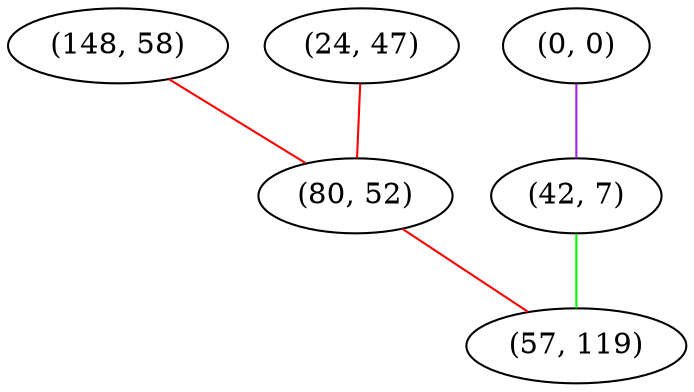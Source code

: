 graph "" {
"(148, 58)";
"(0, 0)";
"(42, 7)";
"(24, 47)";
"(80, 52)";
"(57, 119)";
"(148, 58)" -- "(80, 52)"  [color=red, key=0, weight=1];
"(0, 0)" -- "(42, 7)"  [color=purple, key=0, weight=4];
"(42, 7)" -- "(57, 119)"  [color=green, key=0, weight=2];
"(24, 47)" -- "(80, 52)"  [color=red, key=0, weight=1];
"(80, 52)" -- "(57, 119)"  [color=red, key=0, weight=1];
}
